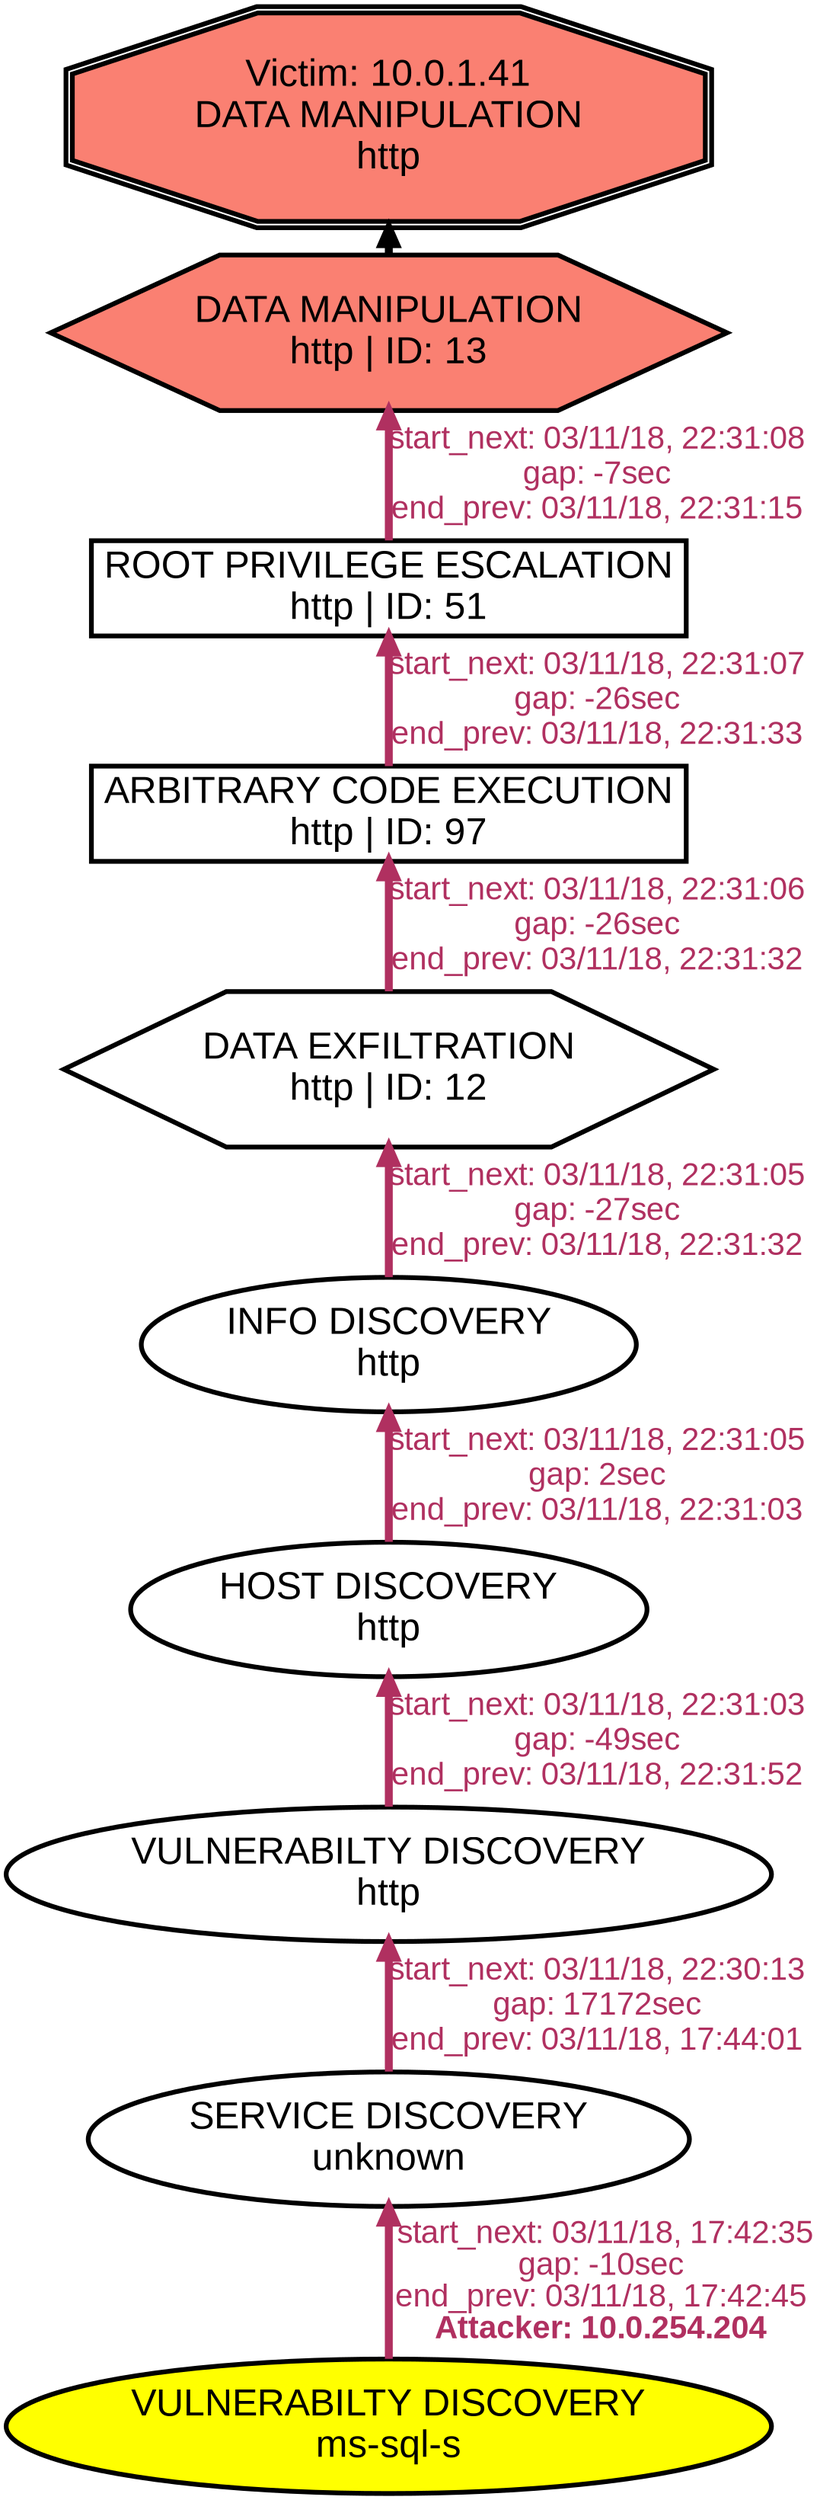 digraph DATAMANIPULATIONhttp {
rankdir="BT"; 
 graph [ nodesep="0.1", ranksep="0.02"] 
 node [ fontname=Arial, fontsize=24,penwidth=3]; 
 edge [ fontname=Arial, fontsize=20,penwidth=5 ];
"Victim: 10.0.1.41
DATA MANIPULATION
http" [shape=doubleoctagon, style=filled, fillcolor=salmon];
{ rank = max; "Victim: 10.0.1.41
DATA MANIPULATION
http"}
"DATA MANIPULATION
http | ID: 13" -> "Victim: 10.0.1.41
DATA MANIPULATION
http"
"DATA MANIPULATION
http | ID: 13" [style=filled, fillcolor= salmon]
{ rank=same; "DATA MANIPULATION
http | ID: 13"}
"VULNERABILTY DISCOVERY
ms-sql-s" [style=filled, fillcolor= yellow]
"VULNERABILTY DISCOVERY
ms-sql-s" -> "SERVICE DISCOVERY
unknown" [ color=maroon] [label=<<font color="maroon"> start_next: 03/11/18, 17:42:35<br/>gap: -10sec<br/>end_prev: 03/11/18, 17:42:45</font><br/><font color="maroon"><b>Attacker: 10.0.254.204</b></font>>]
"SERVICE DISCOVERY
unknown" -> "VULNERABILTY DISCOVERY
http" [ label="start_next: 03/11/18, 22:30:13
gap: 17172sec
end_prev: 03/11/18, 17:44:01"][ fontcolor="maroon" color=maroon]
"VULNERABILTY DISCOVERY
http" -> "HOST DISCOVERY
http" [ label="start_next: 03/11/18, 22:31:03
gap: -49sec
end_prev: 03/11/18, 22:31:52"][ fontcolor="maroon" color=maroon]
"HOST DISCOVERY
http" -> "INFO DISCOVERY
http" [ label="start_next: 03/11/18, 22:31:05
gap: 2sec
end_prev: 03/11/18, 22:31:03"][ fontcolor="maroon" color=maroon]
"INFO DISCOVERY
http" -> "DATA EXFILTRATION
http | ID: 12" [ label="start_next: 03/11/18, 22:31:05
gap: -27sec
end_prev: 03/11/18, 22:31:32"][ fontcolor="maroon" color=maroon]
"DATA EXFILTRATION
http | ID: 12" -> "ARBITRARY CODE EXECUTION
http | ID: 97" [ label="start_next: 03/11/18, 22:31:06
gap: -26sec
end_prev: 03/11/18, 22:31:32"][ fontcolor="maroon" color=maroon]
"ARBITRARY CODE EXECUTION
http | ID: 97" -> "ROOT PRIVILEGE ESCALATION
http | ID: 51" [ label="start_next: 03/11/18, 22:31:07
gap: -26sec
end_prev: 03/11/18, 22:31:33"][ fontcolor="maroon" color=maroon]
"ROOT PRIVILEGE ESCALATION
http | ID: 51" -> "DATA MANIPULATION
http | ID: 13" [ label="start_next: 03/11/18, 22:31:08
gap: -7sec
end_prev: 03/11/18, 22:31:15"][ fontcolor="maroon" color=maroon]
"VULNERABILTY DISCOVERY
ms-sql-s" [shape=oval]
"VULNERABILTY DISCOVERY
ms-sql-s" [tooltip="ET SCAN Suspicious inbound to Oracle SQL port 1521
ET SCAN Suspicious inbound to MSSQL port 1433
ET SCAN Suspicious inbound to mySQL port 3306
ET SCAN Suspicious inbound to PostgreSQL port 5432
ET SCAN Suspicious inbound to mSQL port 4333"]
"SERVICE DISCOVERY
unknown" [shape=oval]
"SERVICE DISCOVERY
unknown" [tooltip="ET SCAN Potential VNC Scan 5800-5820
ET SCAN Potential VNC Scan 5900-5920"]
"VULNERABILTY DISCOVERY
http" [shape=oval]
"VULNERABILTY DISCOVERY
http" [tooltip="ET SCAN Suspicious inbound to Oracle SQL port 1521
ET SCAN NMAP SIP Version Detect OPTIONS Scan
ET SCAN Suspicious inbound to MSSQL port 1433
ET SCAN Suspicious inbound to mySQL port 3306
ET SCAN Nikto Web App Scan in Progress
ET SCAN Suspicious inbound to PostgreSQL port 5432
ET SCAN Suspicious inbound to mSQL port 4333"]
"HOST DISCOVERY
http" [shape=oval]
"HOST DISCOVERY
http" [tooltip="ET SCAN Possible Nmap User-Agent Observed
ET SCAN Nmap Scripting Engine User-Agent Detected (Nmap Scripting Engine)"]
"INFO DISCOVERY
http" [shape=oval]
"INFO DISCOVERY
http" [tooltip="GPL WEB_SERVER iisadmin access
GPL WEB_SERVER printenv access
GPL WEB_SERVER author.exe access
ET WEB_SERVER PHP Easteregg Information-Disclosure (phpinfo)
ET WEB_SERVER PHP Easteregg Information-Disclosure (funny-logo)
GPL WEB_SERVER globals.pl access
GPL WEB_SERVER viewcode access
ET WEB_SPECIFIC_APPS Request to Wordpress W3TC Plug-in dbcache Directory
GPL EXPLOIT ISAPI .idq attempt
ET POLICY Proxy TRACE Request - inbound
GPL WEB_SERVER /~root access
GPL WEB_SERVER service.pwd
ET WEB_SERVER PHP REQUEST SuperGlobal in URI
ET WEB_SERVER PHP Easteregg Information-Disclosure (php-logo)
GPL WEB_SERVER services.cnf access
GPL EXPLOIT unicode directory traversal attempt
GPL EXPLOIT .htr access
GPL EXPLOIT .cnf access
ET WEB_SERVER PHP SERVER SuperGlobal in URI
GPL WEB_SERVER .htaccess access
GPL EXPLOIT iisadmpwd attempt
GPL WEB_SERVER service.cnf access
GPL WEB_SERVER global.asa access
GPL EXPLOIT fpcount access
GPL WEB_SERVER .htpasswd access
ET WEB_SERVER PHP SESSION SuperGlobal in URI
GPL WEB_SERVER writeto.cnf access
GPL EXPLOIT iissamples access
ET WEB_SERVER PHP Easteregg Information-Disclosure (zend-logo)
ET WEB_SERVER PHP ENV SuperGlobal in URI
GPL WEB_SERVER authors.pwd access"]
"DATA EXFILTRATION
http | ID: 12" [shape=hexagon]
"DATA EXFILTRATION
http | ID: 12" [tooltip="ET WEB_SERVER Possible XXE SYSTEM ENTITY in POST BODY.
GPL EXPLOIT ISAPI .ida access
ET WEB_SERVER /system32/ in Uri - Possible Protected Directory Access Attempt
GPL WEB_SERVER Tomcat server snoop access
ET WEB_SERVER ColdFusion componentutils access
GPL EXPLOIT /msadc/samples/ access
ET WEB_SPECIFIC_APPS PHP-CGI query string parameter vulnerability
GPL EXPLOIT ISAPI .idq access
ET WEB_SERVER /etc/shadow Detected in URI"]
"ARBITRARY CODE EXECUTION
http | ID: 97" [shape=box]
"ARBITRARY CODE EXECUTION
http | ID: 97" [tooltip="ET WEB_SERVER Possible CVE-2014-6271 Attempt
ET WEB_SPECIFIC_APPS WEB-PHP RCE PHPBB 2004-1315
ET WEB_SPECIFIC_APPS Golem Gaming Portal root_path Parameter Remote File inclusion Attempt
ET WEB_SPECIFIC_APPS Joomla swMenuPro ImageManager.php Remote File Inclusion Attempt
ETPRO WEB_SPECIFIC_APPS PHPMoAdmin RCE Attempt
ET WEB_SERVER cmd.exe In URI - Possible Command Execution Attempt
ET WEB_SERVER Exploit Suspected PHP Injection Attack (cmd=)
ET WEB_SPECIFIC_APPS FormMailer formmailer.admin.inc.php BASE_DIR Parameter Remote File Inclusion Attempt
ET WEB_SPECIFIC_APPS Joomla Dada Mail Manager Component config.dadamail.php GLOBALS Parameter Remote File Inclusion
ET WEB_SERVER Possible CVE-2014-6271 Attempt in Headers
ET WEB_SPECIFIC_APPS Achievo debugger.php config_atkroot parameter Remote File Inclusion Attempt
ET CURRENT_EVENTS QNAP Shellshock CVE-2014-6271
ET WEB_SPECIFIC_APPS KingCMS menu.php CONFIG Parameter Remote File Inclusion
ET WEB_SPECIFIC_APPS AjaxPortal di.php pathtoserverdata Parameter Remote File Inclusion Attempt
ET WEB_SPECIFIC_APPS BASE base_stat_common.php remote file include
ET WEB_SPECIFIC_APPS KR-Web krgourl.php DOCUMENT_ROOT Parameter Remote File Inclusion Attempt
ET WEB_SPECIFIC_APPS Joomla AjaxChat Component ajcuser.php GLOBALS Parameter Remote File Inclusion Attempt
ET WEB_SPECIFIC_APPS Horde type Parameter Local File Inclusion Attempt"]
"ROOT PRIVILEGE ESCALATION
http | ID: 51" [shape=box]
"ROOT PRIVILEGE ESCALATION
http | ID: 51" [tooltip="GPL EXPLOIT CodeRed v2 root.exe access
ET WEB_SERVER ColdFusion administrator access
ETPRO WEB_SPECIFIC_APPS ipTIME firmware < 9.58 RCE
GPL EXPLOIT administrators.pwd access"]
"DATA MANIPULATION
http | ID: 13" [shape=hexagon]
"DATA MANIPULATION
http | ID: 13" [tooltip="ET WEB_SERVER Possible SQL Injection Attempt UNION SELECT
ET WEB_SERVER Possible SQL Injection Attempt SELECT FROM
ET WEB_SERVER MYSQL SELECT CONCAT SQL Injection Attempt"]
}
